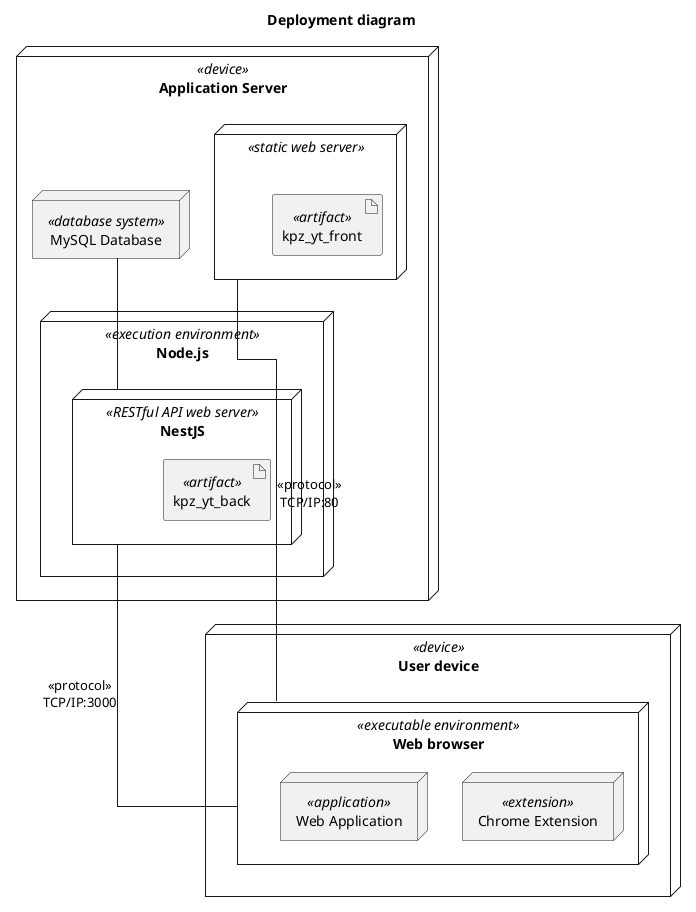 @startuml deployment
title Deployment diagram
top to bottom direction
skinparam linetype ortho

node "Application Server" <<device>>{
  node "Node.js" as node <<execution environment>>{
    node "NestJS" as rest <<RESTful API web server>>{
      artifact kpz_yt_back <<artifact>>
    }
  }

  node " " as static <<static web server>>{
    artifact kpz_yt_front <<artifact>>
  }

  node "MySQL Database" as db <<database system>>
}

node "User device" as user_machine <<device>>{
  node "Web browser" as browser <<executable environment>> {
      node "Chrome Extension" as extension <<extension>>
      node "Web Application" as app <<application>>
  }
}

static -down- browser: <<protocol>>\nTCP/IP:80
rest -down- browser: <<protocol>>\nTCP/IP:3000
rest -up- db

@enduml